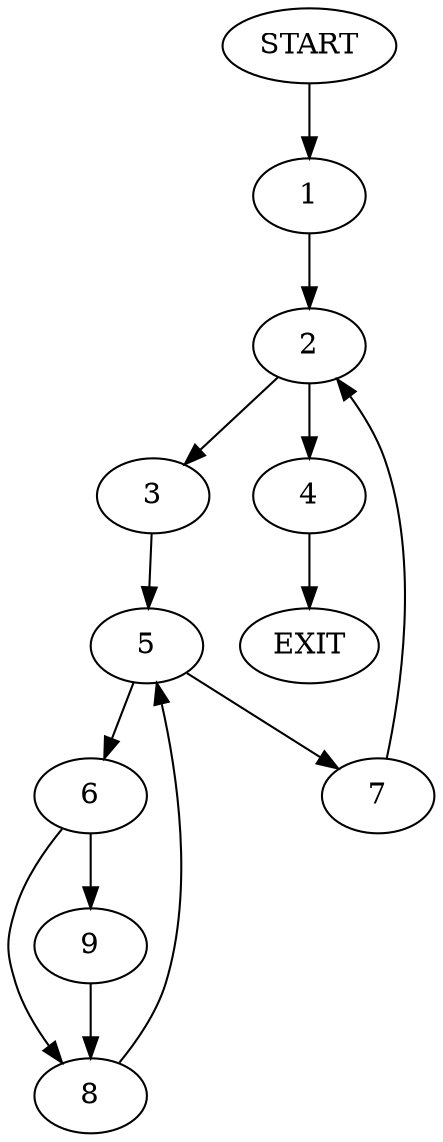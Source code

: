 digraph {
0 [label="START"]
10 [label="EXIT"]
0 -> 1
1 -> 2
2 -> 3
2 -> 4
3 -> 5
4 -> 10
5 -> 6
5 -> 7
6 -> 8
6 -> 9
7 -> 2
9 -> 8
8 -> 5
}
